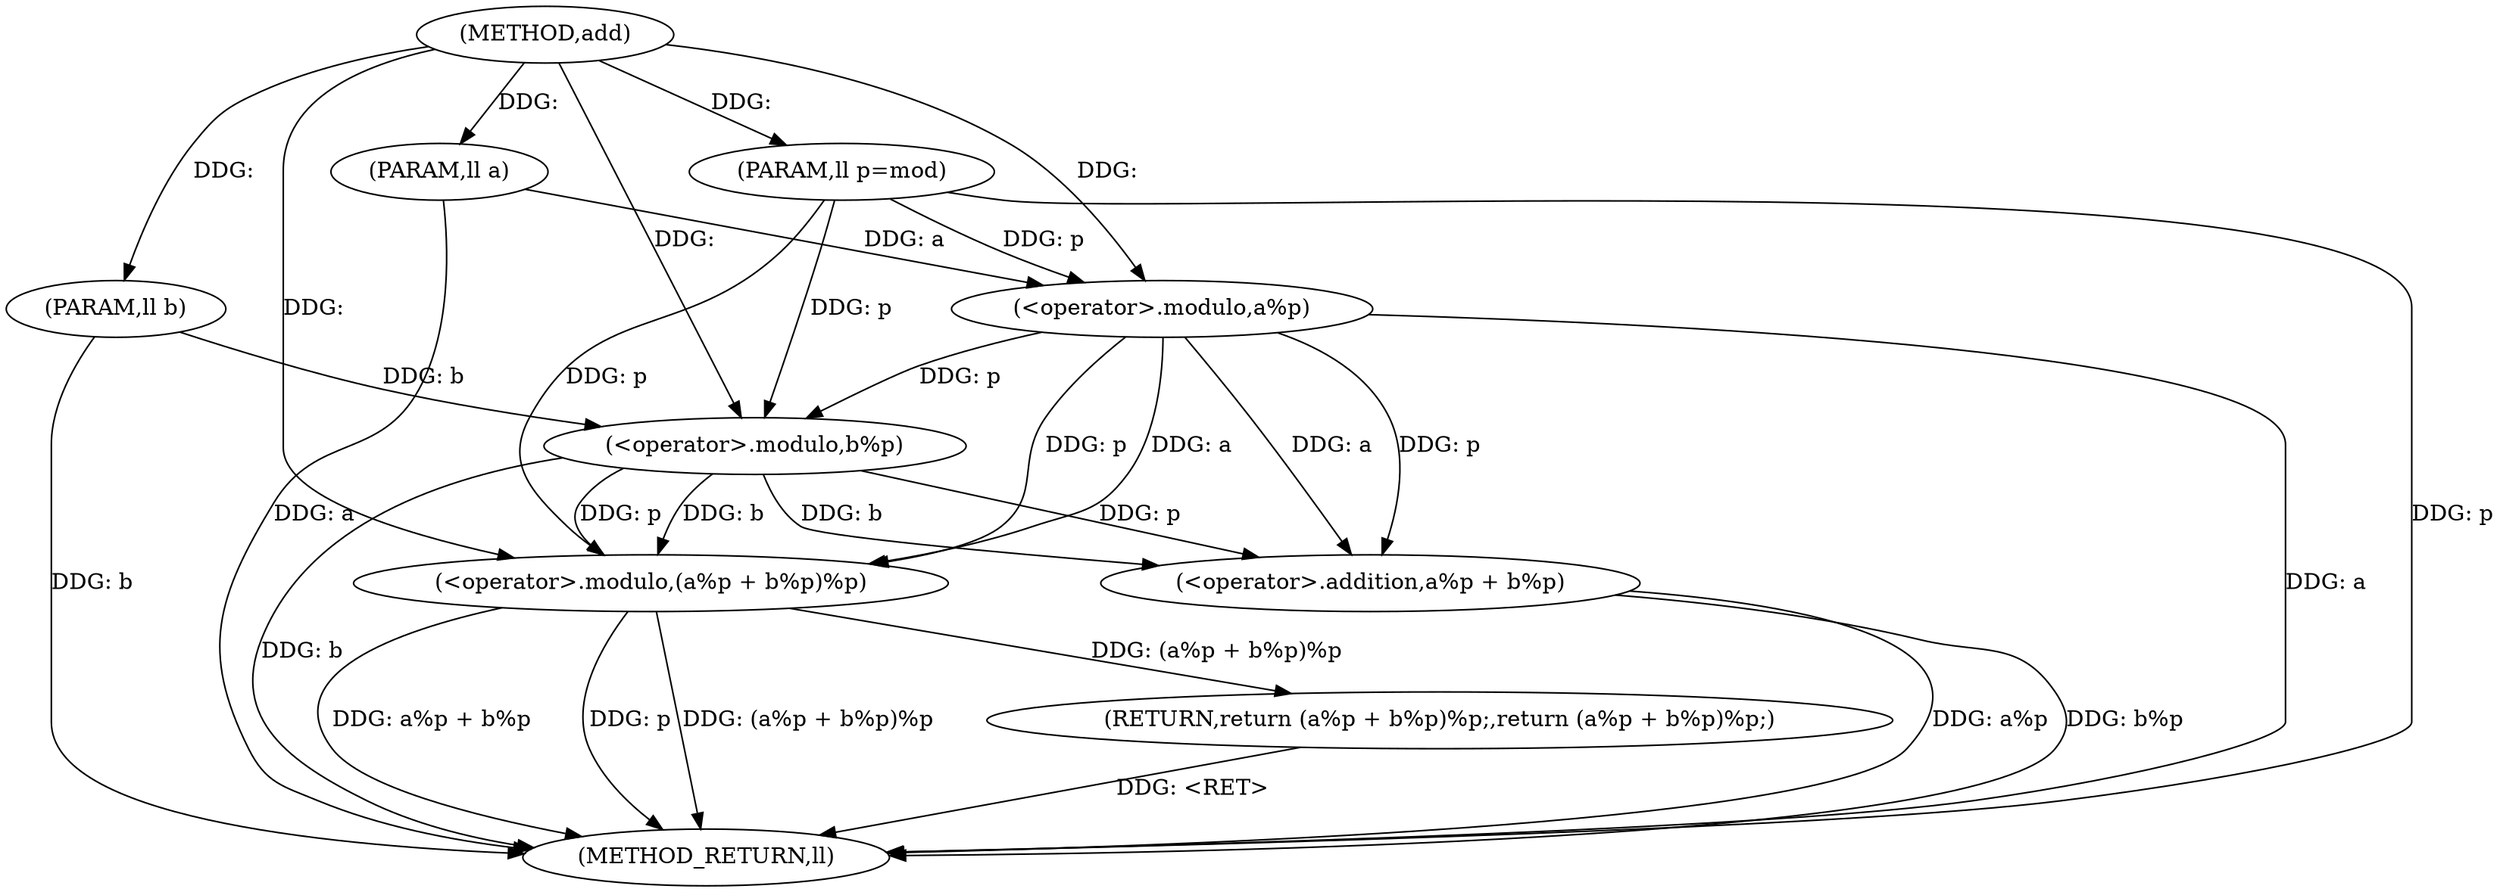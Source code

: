 digraph "add" {  
"1000118" [label = "(METHOD,add)" ]
"1000133" [label = "(METHOD_RETURN,ll)" ]
"1000119" [label = "(PARAM,ll a)" ]
"1000120" [label = "(PARAM,ll b)" ]
"1000121" [label = "(PARAM,ll p=mod)" ]
"1000123" [label = "(RETURN,return (a%p + b%p)%p;,return (a%p + b%p)%p;)" ]
"1000124" [label = "(<operator>.modulo,(a%p + b%p)%p)" ]
"1000125" [label = "(<operator>.addition,a%p + b%p)" ]
"1000126" [label = "(<operator>.modulo,a%p)" ]
"1000129" [label = "(<operator>.modulo,b%p)" ]
  "1000123" -> "1000133"  [ label = "DDG: <RET>"] 
  "1000119" -> "1000133"  [ label = "DDG: a"] 
  "1000120" -> "1000133"  [ label = "DDG: b"] 
  "1000121" -> "1000133"  [ label = "DDG: p"] 
  "1000126" -> "1000133"  [ label = "DDG: a"] 
  "1000125" -> "1000133"  [ label = "DDG: a%p"] 
  "1000129" -> "1000133"  [ label = "DDG: b"] 
  "1000125" -> "1000133"  [ label = "DDG: b%p"] 
  "1000124" -> "1000133"  [ label = "DDG: a%p + b%p"] 
  "1000124" -> "1000133"  [ label = "DDG: p"] 
  "1000124" -> "1000133"  [ label = "DDG: (a%p + b%p)%p"] 
  "1000118" -> "1000119"  [ label = "DDG: "] 
  "1000118" -> "1000120"  [ label = "DDG: "] 
  "1000118" -> "1000121"  [ label = "DDG: "] 
  "1000124" -> "1000123"  [ label = "DDG: (a%p + b%p)%p"] 
  "1000129" -> "1000124"  [ label = "DDG: b"] 
  "1000129" -> "1000124"  [ label = "DDG: p"] 
  "1000126" -> "1000124"  [ label = "DDG: p"] 
  "1000126" -> "1000124"  [ label = "DDG: a"] 
  "1000121" -> "1000124"  [ label = "DDG: p"] 
  "1000118" -> "1000124"  [ label = "DDG: "] 
  "1000126" -> "1000125"  [ label = "DDG: p"] 
  "1000126" -> "1000125"  [ label = "DDG: a"] 
  "1000129" -> "1000125"  [ label = "DDG: b"] 
  "1000129" -> "1000125"  [ label = "DDG: p"] 
  "1000119" -> "1000126"  [ label = "DDG: a"] 
  "1000118" -> "1000126"  [ label = "DDG: "] 
  "1000121" -> "1000126"  [ label = "DDG: p"] 
  "1000120" -> "1000129"  [ label = "DDG: b"] 
  "1000118" -> "1000129"  [ label = "DDG: "] 
  "1000126" -> "1000129"  [ label = "DDG: p"] 
  "1000121" -> "1000129"  [ label = "DDG: p"] 
}
